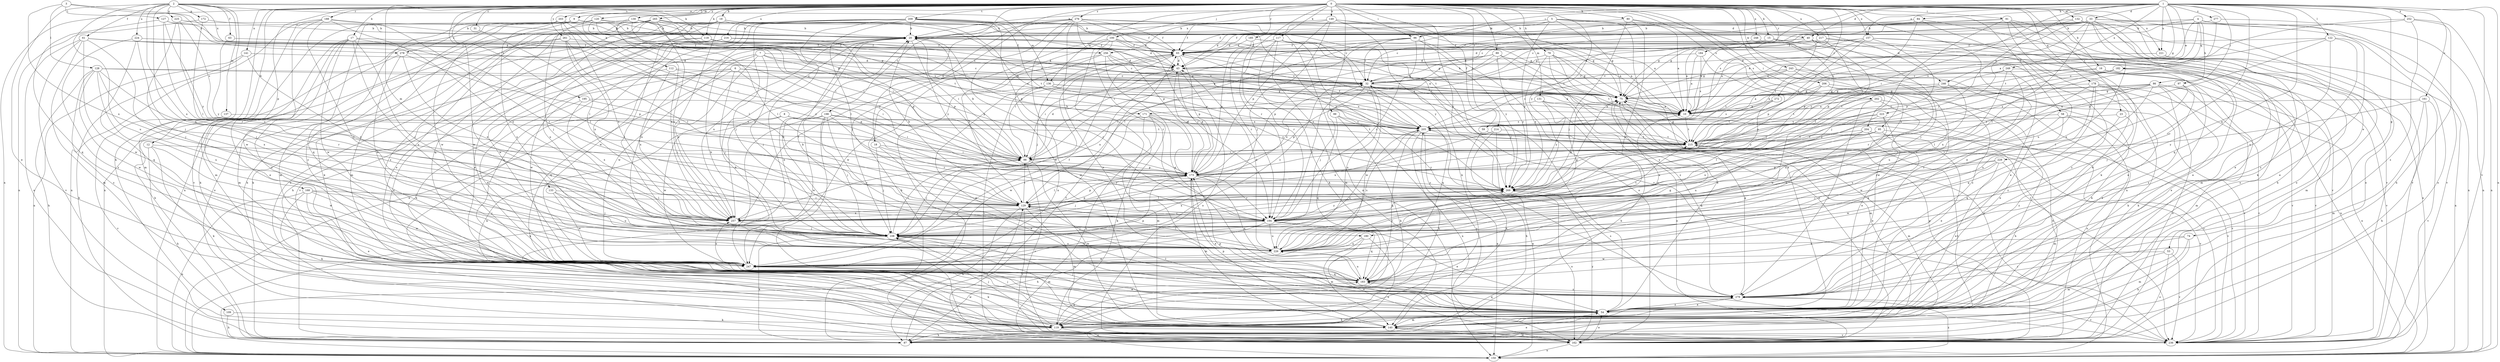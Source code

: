 strict digraph  {
0;
1;
2;
3;
4;
5;
6;
7;
8;
9;
10;
12;
15;
16;
17;
18;
19;
20;
23;
31;
32;
33;
40;
43;
53;
54;
58;
59;
61;
63;
65;
74;
75;
79;
80;
84;
86;
87;
89;
91;
95;
96;
97;
98;
99;
100;
108;
109;
112;
117;
118;
119;
120;
122;
127;
128;
129;
130;
131;
132;
133;
136;
137;
140;
141;
149;
150;
157;
161;
162;
168;
171;
172;
173;
178;
180;
182;
183;
184;
185;
188;
194;
195;
198;
202;
203;
204;
205;
206;
209;
214;
215;
216;
217;
221;
223;
224;
225;
226;
229;
236;
243;
246;
247;
248;
249;
252;
256;
257;
261;
265;
269;
272;
276;
277;
278;
279;
0 -> 9  [label=a];
0 -> 12  [label=b];
0 -> 15  [label=b];
0 -> 16  [label=b];
0 -> 17  [label=b];
0 -> 18  [label=b];
0 -> 19  [label=b];
0 -> 23  [label=c];
0 -> 31  [label=c];
0 -> 53  [label=e];
0 -> 54  [label=e];
0 -> 58  [label=f];
0 -> 59  [label=f];
0 -> 79  [label=h];
0 -> 80  [label=h];
0 -> 89  [label=i];
0 -> 91  [label=i];
0 -> 95  [label=i];
0 -> 96  [label=i];
0 -> 99  [label=j];
0 -> 100  [label=j];
0 -> 108  [label=j];
0 -> 109  [label=k];
0 -> 112  [label=k];
0 -> 117  [label=k];
0 -> 118  [label=k];
0 -> 120  [label=l];
0 -> 130  [label=m];
0 -> 131  [label=m];
0 -> 132  [label=m];
0 -> 133  [label=m];
0 -> 136  [label=m];
0 -> 141  [label=n];
0 -> 149  [label=n];
0 -> 150  [label=n];
0 -> 157  [label=o];
0 -> 168  [label=p];
0 -> 178  [label=q];
0 -> 184  [label=r];
0 -> 185  [label=r];
0 -> 188  [label=r];
0 -> 194  [label=r];
0 -> 195  [label=s];
0 -> 198  [label=s];
0 -> 202  [label=s];
0 -> 203  [label=s];
0 -> 204  [label=s];
0 -> 205  [label=s];
0 -> 206  [label=t];
0 -> 209  [label=t];
0 -> 214  [label=t];
0 -> 216  [label=u];
0 -> 217  [label=u];
0 -> 221  [label=u];
0 -> 243  [label=w];
0 -> 248  [label=x];
0 -> 261  [label=y];
0 -> 265  [label=y];
0 -> 269  [label=y];
0 -> 272  [label=z];
0 -> 276  [label=z];
1 -> 20  [label=b];
1 -> 33  [label=d];
1 -> 40  [label=d];
1 -> 74  [label=g];
1 -> 75  [label=g];
1 -> 84  [label=h];
1 -> 96  [label=i];
1 -> 97  [label=i];
1 -> 98  [label=i];
1 -> 122  [label=l];
1 -> 150  [label=n];
1 -> 157  [label=o];
1 -> 161  [label=o];
1 -> 171  [label=p];
1 -> 180  [label=q];
1 -> 221  [label=u];
1 -> 223  [label=u];
1 -> 229  [label=v];
1 -> 236  [label=v];
1 -> 246  [label=w];
1 -> 249  [label=x];
1 -> 252  [label=x];
1 -> 256  [label=x];
1 -> 277  [label=z];
2 -> 54  [label=e];
2 -> 61  [label=f];
2 -> 63  [label=f];
2 -> 118  [label=k];
2 -> 136  [label=m];
2 -> 137  [label=m];
2 -> 140  [label=m];
2 -> 171  [label=p];
2 -> 172  [label=p];
2 -> 180  [label=q];
2 -> 224  [label=u];
2 -> 225  [label=u];
2 -> 226  [label=u];
2 -> 256  [label=x];
2 -> 257  [label=x];
3 -> 32  [label=c];
3 -> 127  [label=l];
3 -> 128  [label=l];
3 -> 257  [label=x];
3 -> 278  [label=z];
4 -> 20  [label=b];
4 -> 32  [label=c];
4 -> 86  [label=h];
4 -> 150  [label=n];
4 -> 162  [label=o];
4 -> 182  [label=q];
4 -> 205  [label=s];
4 -> 215  [label=t];
5 -> 40  [label=d];
5 -> 43  [label=d];
5 -> 54  [label=e];
5 -> 65  [label=f];
5 -> 75  [label=g];
5 -> 98  [label=i];
5 -> 246  [label=w];
5 -> 269  [label=y];
6 -> 10  [label=a];
6 -> 32  [label=c];
6 -> 108  [label=j];
6 -> 119  [label=k];
6 -> 173  [label=p];
6 -> 183  [label=q];
6 -> 247  [label=w];
7 -> 32  [label=c];
7 -> 43  [label=d];
7 -> 108  [label=j];
7 -> 173  [label=p];
7 -> 236  [label=v];
7 -> 247  [label=w];
7 -> 257  [label=x];
8 -> 119  [label=k];
8 -> 205  [label=s];
8 -> 215  [label=t];
8 -> 247  [label=w];
9 -> 20  [label=b];
9 -> 140  [label=m];
9 -> 215  [label=t];
9 -> 247  [label=w];
9 -> 278  [label=z];
10 -> 205  [label=s];
10 -> 215  [label=t];
10 -> 236  [label=v];
12 -> 87  [label=h];
12 -> 98  [label=i];
12 -> 119  [label=k];
12 -> 247  [label=w];
15 -> 65  [label=f];
15 -> 173  [label=p];
15 -> 205  [label=s];
15 -> 279  [label=z];
16 -> 32  [label=c];
16 -> 150  [label=n];
16 -> 215  [label=t];
16 -> 236  [label=v];
16 -> 279  [label=z];
17 -> 54  [label=e];
17 -> 65  [label=f];
17 -> 108  [label=j];
17 -> 119  [label=k];
17 -> 129  [label=l];
17 -> 226  [label=u];
17 -> 247  [label=w];
17 -> 279  [label=z];
18 -> 54  [label=e];
18 -> 98  [label=i];
18 -> 108  [label=j];
18 -> 194  [label=r];
19 -> 10  [label=a];
19 -> 20  [label=b];
19 -> 43  [label=d];
19 -> 54  [label=e];
19 -> 87  [label=h];
19 -> 162  [label=o];
19 -> 205  [label=s];
19 -> 226  [label=u];
19 -> 247  [label=w];
19 -> 257  [label=x];
20 -> 65  [label=f];
20 -> 75  [label=g];
20 -> 98  [label=i];
20 -> 150  [label=n];
20 -> 257  [label=x];
20 -> 269  [label=y];
23 -> 183  [label=q];
23 -> 205  [label=s];
23 -> 279  [label=z];
31 -> 129  [label=l];
32 -> 75  [label=g];
32 -> 98  [label=i];
32 -> 108  [label=j];
32 -> 183  [label=q];
32 -> 226  [label=u];
32 -> 236  [label=v];
32 -> 247  [label=w];
32 -> 269  [label=y];
33 -> 10  [label=a];
33 -> 20  [label=b];
33 -> 32  [label=c];
33 -> 43  [label=d];
33 -> 54  [label=e];
33 -> 65  [label=f];
33 -> 75  [label=g];
33 -> 162  [label=o];
33 -> 183  [label=q];
33 -> 194  [label=r];
33 -> 226  [label=u];
33 -> 236  [label=v];
33 -> 269  [label=y];
40 -> 10  [label=a];
40 -> 32  [label=c];
40 -> 54  [label=e];
40 -> 65  [label=f];
40 -> 108  [label=j];
40 -> 129  [label=l];
40 -> 215  [label=t];
43 -> 32  [label=c];
43 -> 98  [label=i];
43 -> 162  [label=o];
43 -> 173  [label=p];
43 -> 257  [label=x];
53 -> 140  [label=m];
53 -> 162  [label=o];
53 -> 236  [label=v];
53 -> 247  [label=w];
54 -> 32  [label=c];
54 -> 108  [label=j];
54 -> 119  [label=k];
54 -> 129  [label=l];
54 -> 140  [label=m];
54 -> 173  [label=p];
54 -> 183  [label=q];
54 -> 279  [label=z];
58 -> 162  [label=o];
58 -> 183  [label=q];
58 -> 205  [label=s];
58 -> 226  [label=u];
58 -> 236  [label=v];
59 -> 119  [label=k];
59 -> 215  [label=t];
61 -> 32  [label=c];
61 -> 65  [label=f];
61 -> 75  [label=g];
61 -> 108  [label=j];
61 -> 140  [label=m];
61 -> 162  [label=o];
61 -> 236  [label=v];
61 -> 247  [label=w];
63 -> 65  [label=f];
63 -> 269  [label=y];
65 -> 43  [label=d];
65 -> 75  [label=g];
65 -> 98  [label=i];
65 -> 108  [label=j];
65 -> 173  [label=p];
65 -> 205  [label=s];
65 -> 247  [label=w];
74 -> 87  [label=h];
74 -> 140  [label=m];
74 -> 226  [label=u];
74 -> 279  [label=z];
75 -> 10  [label=a];
75 -> 20  [label=b];
75 -> 140  [label=m];
79 -> 43  [label=d];
79 -> 54  [label=e];
79 -> 75  [label=g];
79 -> 162  [label=o];
79 -> 236  [label=v];
79 -> 269  [label=y];
80 -> 10  [label=a];
80 -> 20  [label=b];
80 -> 108  [label=j];
80 -> 150  [label=n];
80 -> 226  [label=u];
84 -> 20  [label=b];
84 -> 32  [label=c];
84 -> 119  [label=k];
84 -> 205  [label=s];
84 -> 226  [label=u];
86 -> 10  [label=a];
86 -> 54  [label=e];
86 -> 75  [label=g];
86 -> 119  [label=k];
86 -> 129  [label=l];
86 -> 140  [label=m];
86 -> 150  [label=n];
86 -> 194  [label=r];
86 -> 226  [label=u];
86 -> 269  [label=y];
87 -> 54  [label=e];
87 -> 129  [label=l];
89 -> 43  [label=d];
89 -> 173  [label=p];
89 -> 215  [label=t];
89 -> 257  [label=x];
89 -> 269  [label=y];
89 -> 279  [label=z];
91 -> 20  [label=b];
91 -> 54  [label=e];
91 -> 75  [label=g];
91 -> 108  [label=j];
91 -> 119  [label=k];
91 -> 162  [label=o];
91 -> 236  [label=v];
95 -> 54  [label=e];
95 -> 215  [label=t];
95 -> 226  [label=u];
95 -> 236  [label=v];
95 -> 257  [label=x];
95 -> 269  [label=y];
96 -> 32  [label=c];
96 -> 65  [label=f];
96 -> 98  [label=i];
96 -> 129  [label=l];
96 -> 162  [label=o];
96 -> 194  [label=r];
96 -> 269  [label=y];
97 -> 75  [label=g];
97 -> 108  [label=j];
97 -> 129  [label=l];
98 -> 20  [label=b];
98 -> 43  [label=d];
98 -> 108  [label=j];
98 -> 140  [label=m];
98 -> 173  [label=p];
98 -> 236  [label=v];
99 -> 119  [label=k];
99 -> 150  [label=n];
99 -> 183  [label=q];
99 -> 205  [label=s];
100 -> 10  [label=a];
100 -> 43  [label=d];
100 -> 65  [label=f];
100 -> 87  [label=h];
100 -> 129  [label=l];
100 -> 194  [label=r];
100 -> 279  [label=z];
108 -> 20  [label=b];
108 -> 32  [label=c];
108 -> 87  [label=h];
108 -> 98  [label=i];
108 -> 140  [label=m];
108 -> 226  [label=u];
109 -> 87  [label=h];
109 -> 119  [label=k];
112 -> 32  [label=c];
112 -> 54  [label=e];
112 -> 98  [label=i];
112 -> 257  [label=x];
117 -> 65  [label=f];
117 -> 119  [label=k];
117 -> 140  [label=m];
117 -> 162  [label=o];
117 -> 194  [label=r];
117 -> 215  [label=t];
117 -> 269  [label=y];
117 -> 279  [label=z];
118 -> 65  [label=f];
118 -> 108  [label=j];
118 -> 119  [label=k];
118 -> 173  [label=p];
118 -> 205  [label=s];
119 -> 87  [label=h];
119 -> 108  [label=j];
119 -> 162  [label=o];
119 -> 183  [label=q];
119 -> 236  [label=v];
119 -> 247  [label=w];
120 -> 20  [label=b];
120 -> 32  [label=c];
120 -> 98  [label=i];
120 -> 108  [label=j];
120 -> 150  [label=n];
120 -> 183  [label=q];
120 -> 269  [label=y];
122 -> 10  [label=a];
122 -> 54  [label=e];
122 -> 65  [label=f];
122 -> 173  [label=p];
122 -> 226  [label=u];
122 -> 279  [label=z];
127 -> 20  [label=b];
127 -> 43  [label=d];
127 -> 183  [label=q];
127 -> 194  [label=r];
127 -> 269  [label=y];
128 -> 32  [label=c];
128 -> 75  [label=g];
128 -> 87  [label=h];
128 -> 194  [label=r];
128 -> 226  [label=u];
128 -> 247  [label=w];
128 -> 257  [label=x];
128 -> 279  [label=z];
129 -> 20  [label=b];
129 -> 75  [label=g];
129 -> 87  [label=h];
129 -> 98  [label=i];
129 -> 140  [label=m];
129 -> 173  [label=p];
129 -> 194  [label=r];
129 -> 236  [label=v];
129 -> 257  [label=x];
130 -> 20  [label=b];
130 -> 98  [label=i];
130 -> 129  [label=l];
130 -> 140  [label=m];
130 -> 205  [label=s];
130 -> 257  [label=x];
130 -> 279  [label=z];
131 -> 10  [label=a];
131 -> 87  [label=h];
131 -> 162  [label=o];
131 -> 173  [label=p];
131 -> 269  [label=y];
132 -> 20  [label=b];
132 -> 87  [label=h];
132 -> 162  [label=o];
132 -> 205  [label=s];
132 -> 236  [label=v];
133 -> 108  [label=j];
133 -> 129  [label=l];
133 -> 226  [label=u];
133 -> 247  [label=w];
136 -> 10  [label=a];
136 -> 54  [label=e];
136 -> 75  [label=g];
136 -> 162  [label=o];
136 -> 205  [label=s];
136 -> 236  [label=v];
136 -> 269  [label=y];
137 -> 205  [label=s];
137 -> 236  [label=v];
140 -> 108  [label=j];
140 -> 162  [label=o];
140 -> 173  [label=p];
140 -> 205  [label=s];
140 -> 215  [label=t];
141 -> 43  [label=d];
141 -> 87  [label=h];
141 -> 150  [label=n];
141 -> 257  [label=x];
149 -> 20  [label=b];
149 -> 65  [label=f];
149 -> 108  [label=j];
149 -> 119  [label=k];
149 -> 173  [label=p];
149 -> 236  [label=v];
149 -> 269  [label=y];
150 -> 279  [label=z];
157 -> 10  [label=a];
157 -> 32  [label=c];
157 -> 54  [label=e];
157 -> 65  [label=f];
157 -> 150  [label=n];
157 -> 173  [label=p];
157 -> 215  [label=t];
161 -> 10  [label=a];
161 -> 87  [label=h];
161 -> 140  [label=m];
161 -> 236  [label=v];
161 -> 269  [label=y];
162 -> 54  [label=e];
162 -> 65  [label=f];
162 -> 75  [label=g];
162 -> 140  [label=m];
162 -> 150  [label=n];
162 -> 269  [label=y];
168 -> 54  [label=e];
168 -> 108  [label=j];
168 -> 119  [label=k];
168 -> 129  [label=l];
168 -> 150  [label=n];
168 -> 247  [label=w];
171 -> 119  [label=k];
171 -> 140  [label=m];
171 -> 162  [label=o];
171 -> 205  [label=s];
171 -> 215  [label=t];
171 -> 247  [label=w];
172 -> 20  [label=b];
172 -> 150  [label=n];
172 -> 194  [label=r];
173 -> 20  [label=b];
173 -> 43  [label=d];
173 -> 54  [label=e];
173 -> 108  [label=j];
173 -> 129  [label=l];
173 -> 140  [label=m];
173 -> 183  [label=q];
173 -> 194  [label=r];
173 -> 269  [label=y];
178 -> 75  [label=g];
178 -> 119  [label=k];
178 -> 162  [label=o];
178 -> 183  [label=q];
178 -> 194  [label=r];
178 -> 236  [label=v];
178 -> 279  [label=z];
180 -> 140  [label=m];
180 -> 150  [label=n];
180 -> 162  [label=o];
180 -> 226  [label=u];
182 -> 32  [label=c];
182 -> 54  [label=e];
182 -> 98  [label=i];
182 -> 215  [label=t];
182 -> 236  [label=v];
183 -> 20  [label=b];
183 -> 75  [label=g];
183 -> 226  [label=u];
183 -> 279  [label=z];
184 -> 10  [label=a];
184 -> 43  [label=d];
184 -> 173  [label=p];
184 -> 205  [label=s];
185 -> 10  [label=a];
185 -> 65  [label=f];
185 -> 173  [label=p];
185 -> 194  [label=r];
188 -> 20  [label=b];
188 -> 140  [label=m];
188 -> 150  [label=n];
188 -> 194  [label=r];
188 -> 226  [label=u];
188 -> 247  [label=w];
188 -> 257  [label=x];
194 -> 32  [label=c];
194 -> 54  [label=e];
194 -> 75  [label=g];
194 -> 87  [label=h];
194 -> 108  [label=j];
194 -> 183  [label=q];
194 -> 215  [label=t];
194 -> 226  [label=u];
194 -> 247  [label=w];
194 -> 269  [label=y];
195 -> 10  [label=a];
195 -> 173  [label=p];
195 -> 247  [label=w];
195 -> 257  [label=x];
198 -> 98  [label=i];
198 -> 108  [label=j];
198 -> 150  [label=n];
198 -> 194  [label=r];
198 -> 205  [label=s];
198 -> 226  [label=u];
198 -> 236  [label=v];
198 -> 247  [label=w];
202 -> 10  [label=a];
202 -> 54  [label=e];
202 -> 87  [label=h];
202 -> 247  [label=w];
202 -> 279  [label=z];
203 -> 20  [label=b];
203 -> 98  [label=i];
203 -> 129  [label=l];
203 -> 226  [label=u];
203 -> 236  [label=v];
203 -> 257  [label=x];
203 -> 279  [label=z];
204 -> 54  [label=e];
204 -> 87  [label=h];
204 -> 183  [label=q];
204 -> 215  [label=t];
204 -> 257  [label=x];
205 -> 65  [label=f];
205 -> 119  [label=k];
205 -> 150  [label=n];
205 -> 183  [label=q];
205 -> 215  [label=t];
206 -> 10  [label=a];
206 -> 54  [label=e];
206 -> 75  [label=g];
206 -> 173  [label=p];
206 -> 226  [label=u];
206 -> 247  [label=w];
209 -> 20  [label=b];
209 -> 65  [label=f];
209 -> 75  [label=g];
209 -> 108  [label=j];
209 -> 129  [label=l];
209 -> 173  [label=p];
209 -> 205  [label=s];
209 -> 215  [label=t];
209 -> 226  [label=u];
209 -> 236  [label=v];
209 -> 247  [label=w];
209 -> 279  [label=z];
214 -> 87  [label=h];
214 -> 150  [label=n];
214 -> 215  [label=t];
214 -> 257  [label=x];
215 -> 75  [label=g];
215 -> 98  [label=i];
215 -> 140  [label=m];
215 -> 236  [label=v];
216 -> 10  [label=a];
216 -> 65  [label=f];
216 -> 87  [label=h];
216 -> 173  [label=p];
216 -> 236  [label=v];
216 -> 247  [label=w];
217 -> 10  [label=a];
217 -> 43  [label=d];
217 -> 65  [label=f];
217 -> 140  [label=m];
217 -> 173  [label=p];
217 -> 236  [label=v];
221 -> 43  [label=d];
221 -> 75  [label=g];
221 -> 140  [label=m];
221 -> 150  [label=n];
223 -> 98  [label=i];
223 -> 129  [label=l];
223 -> 205  [label=s];
223 -> 226  [label=u];
223 -> 247  [label=w];
224 -> 65  [label=f];
224 -> 108  [label=j];
224 -> 183  [label=q];
224 -> 279  [label=z];
225 -> 20  [label=b];
225 -> 108  [label=j];
225 -> 129  [label=l];
225 -> 205  [label=s];
226 -> 10  [label=a];
226 -> 20  [label=b];
226 -> 43  [label=d];
226 -> 129  [label=l];
226 -> 205  [label=s];
226 -> 247  [label=w];
226 -> 269  [label=y];
229 -> 54  [label=e];
229 -> 108  [label=j];
229 -> 140  [label=m];
229 -> 173  [label=p];
229 -> 247  [label=w];
229 -> 269  [label=y];
236 -> 205  [label=s];
243 -> 32  [label=c];
243 -> 119  [label=k];
243 -> 194  [label=r];
243 -> 205  [label=s];
243 -> 215  [label=t];
243 -> 279  [label=z];
246 -> 75  [label=g];
246 -> 194  [label=r];
246 -> 215  [label=t];
246 -> 236  [label=v];
247 -> 20  [label=b];
247 -> 54  [label=e];
247 -> 65  [label=f];
247 -> 119  [label=k];
247 -> 173  [label=p];
247 -> 183  [label=q];
247 -> 205  [label=s];
247 -> 257  [label=x];
248 -> 54  [label=e];
248 -> 65  [label=f];
248 -> 279  [label=z];
249 -> 32  [label=c];
249 -> 215  [label=t];
249 -> 226  [label=u];
249 -> 236  [label=v];
249 -> 257  [label=x];
252 -> 10  [label=a];
252 -> 20  [label=b];
252 -> 87  [label=h];
252 -> 150  [label=n];
252 -> 279  [label=z];
256 -> 10  [label=a];
256 -> 32  [label=c];
256 -> 43  [label=d];
256 -> 183  [label=q];
256 -> 194  [label=r];
256 -> 247  [label=w];
257 -> 65  [label=f];
257 -> 108  [label=j];
257 -> 173  [label=p];
261 -> 65  [label=f];
261 -> 129  [label=l];
261 -> 140  [label=m];
261 -> 162  [label=o];
261 -> 257  [label=x];
261 -> 269  [label=y];
265 -> 10  [label=a];
265 -> 20  [label=b];
265 -> 54  [label=e];
265 -> 75  [label=g];
265 -> 98  [label=i];
265 -> 119  [label=k];
265 -> 150  [label=n];
265 -> 183  [label=q];
265 -> 257  [label=x];
269 -> 129  [label=l];
269 -> 162  [label=o];
269 -> 257  [label=x];
272 -> 10  [label=a];
272 -> 205  [label=s];
272 -> 215  [label=t];
272 -> 269  [label=y];
276 -> 20  [label=b];
276 -> 54  [label=e];
276 -> 65  [label=f];
276 -> 108  [label=j];
276 -> 140  [label=m];
276 -> 150  [label=n];
276 -> 173  [label=p];
276 -> 194  [label=r];
276 -> 215  [label=t];
276 -> 257  [label=x];
276 -> 269  [label=y];
277 -> 20  [label=b];
277 -> 150  [label=n];
277 -> 269  [label=y];
278 -> 43  [label=d];
278 -> 87  [label=h];
278 -> 173  [label=p];
278 -> 226  [label=u];
278 -> 257  [label=x];
279 -> 20  [label=b];
279 -> 54  [label=e];
279 -> 75  [label=g];
279 -> 236  [label=v];
}

